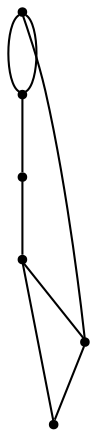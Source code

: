 graph {
  node [shape=point,comment="{\"directed\":false,\"doi\":\"10.1007/978-3-642-18469-7_25\",\"figure\":\"2\"}"]

  v0 [pos="1171.0080355366654,1598.744756150597"]
  v1 [pos="1129.6531064355613,1805.3734125782457"]
  v2 [pos="1129.6531064355613,1392.1159089576356"]
  v3 [pos="922.8866056723556,1350.7885116550433"]
  v4 [pos="922.8866056723556,1846.7010006461505"]
  v5 [pos="674.765175808046,1598.744756150597"]

  v0 -- v3 [id="-1",pos="1171.0080355366654,1598.744756150597 964.2415347734596,1702.0590525702025 964.2415347734596,1702.0590525702025 964.2415347734596,1702.0590525702025 922.8866056723556,1350.7885116550433 922.8866056723556,1350.7885116550433 922.8866056723556,1350.7885116550433"]
  v5 -- v4 [id="-2",pos="674.765175808046,1598.744756150597 716.12010490915,1805.371441336683 716.12010490915,1805.371441336683 716.12010490915,1805.371441336683 922.8866056723556,1846.7010006461505 922.8866056723556,1846.7010006461505 922.8866056723556,1846.7010006461505"]
  v5 -- v3 [id="-3",pos="674.765175808046,1598.744756150597 716.12010490915,1392.1137469507605 716.12010490915,1392.1137469507605 716.12010490915,1392.1137469507605 922.8866056723556,1350.7885116550433 922.8866056723556,1350.7885116550433 922.8866056723556,1350.7885116550433"]
  v4 -- v5 [id="-6",pos="922.8866056723556,1846.7010006461505 964.2415347734596,1702.0590525702025 964.2415347734596,1702.0590525702025 964.2415347734596,1702.0590525702025 674.765175808046,1598.744756150597 674.765175808046,1598.744756150597 674.765175808046,1598.744756150597"]
  v3 -- v2 [id="-7",pos="922.8866056723556,1350.7885116550433 1129.6531064355613,1392.1159089576356 1129.6531064355613,1392.1159089576356 1129.6531064355613,1392.1159089576356"]
  v4 -- v1 [id="-8",pos="922.8866056723556,1846.7010006461505 1129.6531064355613,1805.3734125782457 1129.6531064355613,1805.3734125782457 1129.6531064355613,1805.3734125782457"]
  v1 -- v0 [id="-11",pos="1129.6531064355613,1805.3734125782457 1171.0080355366654,1598.744756150597 1171.0080355366654,1598.744756150597 1171.0080355366654,1598.744756150597"]
  v2 -- v0 [id="-13",pos="1129.6531064355613,1392.1159089576356 1171.0080355366654,1598.744756150597 1171.0080355366654,1598.744756150597 1171.0080355366654,1598.744756150597"]
}